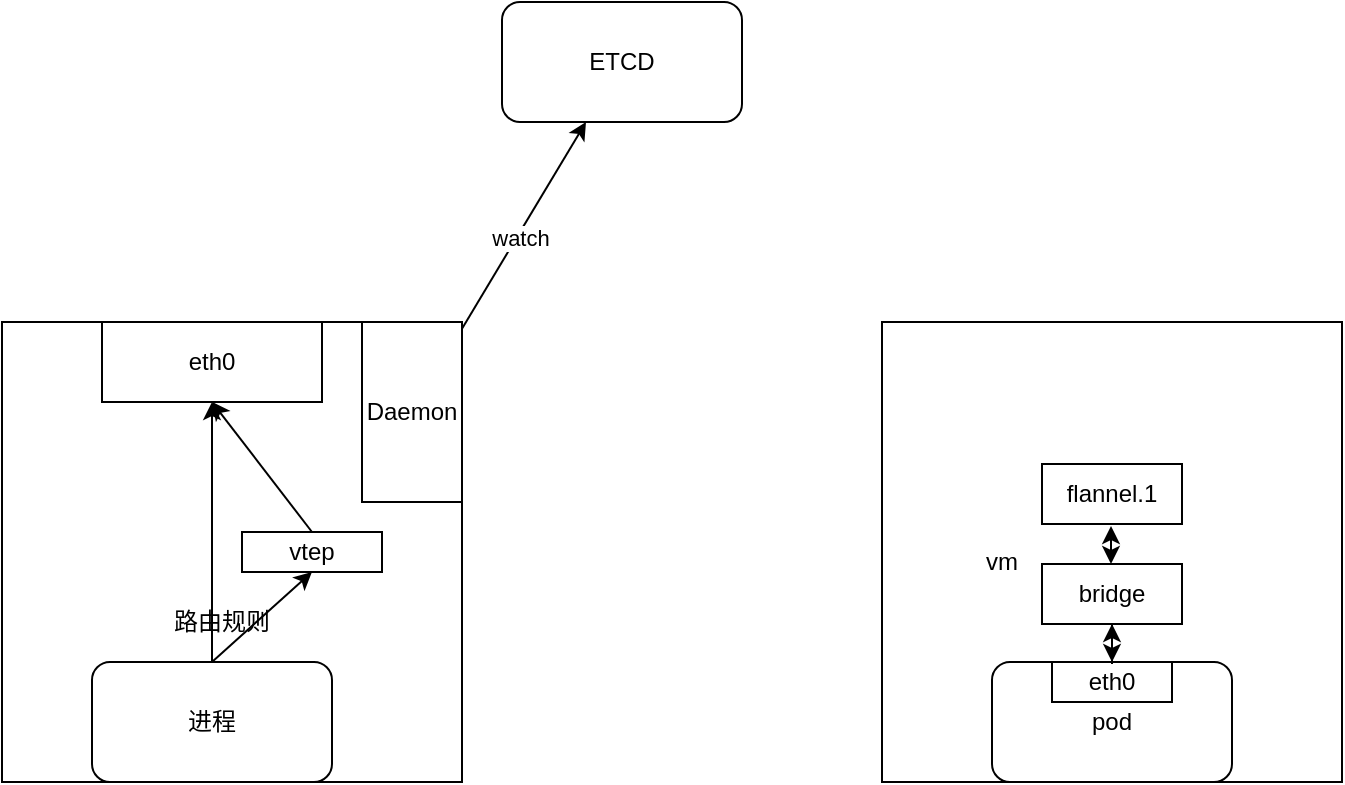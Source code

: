 <mxfile version="13.7.6" type="github">
  <diagram id="jrSLjl8sclt6qSeE3GfQ" name="Page-1">
    <mxGraphModel dx="946" dy="614" grid="1" gridSize="10" guides="1" tooltips="1" connect="1" arrows="1" fold="1" page="1" pageScale="1" pageWidth="827" pageHeight="1169" math="0" shadow="0">
      <root>
        <mxCell id="0" />
        <mxCell id="1" parent="0" />
        <mxCell id="HdEOmiaPKBgpapyJj0df-3" value="" style="whiteSpace=wrap;html=1;aspect=fixed;" vertex="1" parent="1">
          <mxGeometry x="60" y="200" width="230" height="230" as="geometry" />
        </mxCell>
        <mxCell id="HdEOmiaPKBgpapyJj0df-7" value="" style="whiteSpace=wrap;html=1;aspect=fixed;" vertex="1" parent="1">
          <mxGeometry x="500" y="200" width="230" height="230" as="geometry" />
        </mxCell>
        <mxCell id="HdEOmiaPKBgpapyJj0df-9" value="pod" style="rounded=1;whiteSpace=wrap;html=1;" vertex="1" parent="1">
          <mxGeometry x="555" y="370" width="120" height="60" as="geometry" />
        </mxCell>
        <mxCell id="HdEOmiaPKBgpapyJj0df-10" value="eth0" style="rounded=0;whiteSpace=wrap;html=1;" vertex="1" parent="1">
          <mxGeometry x="585" y="370" width="60" height="20" as="geometry" />
        </mxCell>
        <mxCell id="HdEOmiaPKBgpapyJj0df-11" value="eth0" style="rounded=0;whiteSpace=wrap;html=1;" vertex="1" parent="1">
          <mxGeometry x="110" y="200" width="110" height="40" as="geometry" />
        </mxCell>
        <mxCell id="HdEOmiaPKBgpapyJj0df-12" value="vm" style="text;html=1;strokeColor=none;fillColor=none;align=center;verticalAlign=middle;whiteSpace=wrap;rounded=0;" vertex="1" parent="1">
          <mxGeometry x="540" y="310" width="40" height="20" as="geometry" />
        </mxCell>
        <mxCell id="HdEOmiaPKBgpapyJj0df-14" value="" style="edgeStyle=orthogonalEdgeStyle;rounded=0;orthogonalLoop=1;jettySize=auto;html=1;startArrow=classic;startFill=1;" edge="1" parent="1" source="HdEOmiaPKBgpapyJj0df-13" target="HdEOmiaPKBgpapyJj0df-10">
          <mxGeometry relative="1" as="geometry" />
        </mxCell>
        <mxCell id="HdEOmiaPKBgpapyJj0df-13" value="bridge" style="rounded=0;whiteSpace=wrap;html=1;" vertex="1" parent="1">
          <mxGeometry x="580" y="321" width="70" height="30" as="geometry" />
        </mxCell>
        <mxCell id="HdEOmiaPKBgpapyJj0df-15" value="flannel.1" style="rounded=0;whiteSpace=wrap;html=1;" vertex="1" parent="1">
          <mxGeometry x="580" y="271" width="70" height="30" as="geometry" />
        </mxCell>
        <mxCell id="HdEOmiaPKBgpapyJj0df-22" style="edgeStyle=none;rounded=0;orthogonalLoop=1;jettySize=auto;html=1;exitX=0.5;exitY=0;exitDx=0;exitDy=0;entryX=0.5;entryY=1;entryDx=0;entryDy=0;startArrow=none;startFill=0;" edge="1" parent="1" source="HdEOmiaPKBgpapyJj0df-16" target="HdEOmiaPKBgpapyJj0df-21">
          <mxGeometry relative="1" as="geometry" />
        </mxCell>
        <mxCell id="HdEOmiaPKBgpapyJj0df-23" style="edgeStyle=none;rounded=0;orthogonalLoop=1;jettySize=auto;html=1;exitX=0.5;exitY=0;exitDx=0;exitDy=0;entryX=0.5;entryY=1;entryDx=0;entryDy=0;startArrow=none;startFill=0;" edge="1" parent="1" source="HdEOmiaPKBgpapyJj0df-16" target="HdEOmiaPKBgpapyJj0df-11">
          <mxGeometry relative="1" as="geometry" />
        </mxCell>
        <mxCell id="HdEOmiaPKBgpapyJj0df-16" value="进程" style="rounded=1;whiteSpace=wrap;html=1;" vertex="1" parent="1">
          <mxGeometry x="105" y="370" width="120" height="60" as="geometry" />
        </mxCell>
        <mxCell id="HdEOmiaPKBgpapyJj0df-17" value="ETCD" style="rounded=1;whiteSpace=wrap;html=1;" vertex="1" parent="1">
          <mxGeometry x="310" y="40" width="120" height="60" as="geometry" />
        </mxCell>
        <mxCell id="HdEOmiaPKBgpapyJj0df-19" style="rounded=0;orthogonalLoop=1;jettySize=auto;html=1;startArrow=none;startFill=0;" edge="1" parent="1" source="HdEOmiaPKBgpapyJj0df-18" target="HdEOmiaPKBgpapyJj0df-17">
          <mxGeometry relative="1" as="geometry" />
        </mxCell>
        <mxCell id="HdEOmiaPKBgpapyJj0df-20" value="watch" style="edgeLabel;html=1;align=center;verticalAlign=middle;resizable=0;points=[];" vertex="1" connectable="0" parent="HdEOmiaPKBgpapyJj0df-19">
          <mxGeometry x="-0.115" y="-1" relative="1" as="geometry">
            <mxPoint as="offset" />
          </mxGeometry>
        </mxCell>
        <mxCell id="HdEOmiaPKBgpapyJj0df-18" value="Daemon" style="rounded=0;whiteSpace=wrap;html=1;" vertex="1" parent="1">
          <mxGeometry x="240" y="200" width="50" height="90" as="geometry" />
        </mxCell>
        <mxCell id="HdEOmiaPKBgpapyJj0df-24" style="edgeStyle=none;rounded=0;orthogonalLoop=1;jettySize=auto;html=1;exitX=0.5;exitY=0;exitDx=0;exitDy=0;entryX=0.5;entryY=1;entryDx=0;entryDy=0;startArrow=none;startFill=0;" edge="1" parent="1" source="HdEOmiaPKBgpapyJj0df-21" target="HdEOmiaPKBgpapyJj0df-11">
          <mxGeometry relative="1" as="geometry" />
        </mxCell>
        <mxCell id="HdEOmiaPKBgpapyJj0df-21" value="vtep" style="rounded=0;whiteSpace=wrap;html=1;" vertex="1" parent="1">
          <mxGeometry x="180" y="305" width="70" height="20" as="geometry" />
        </mxCell>
        <mxCell id="HdEOmiaPKBgpapyJj0df-27" value="路由规则" style="text;html=1;strokeColor=none;fillColor=none;align=center;verticalAlign=middle;whiteSpace=wrap;rounded=0;" vertex="1" parent="1">
          <mxGeometry x="140" y="340" width="60" height="20" as="geometry" />
        </mxCell>
        <mxCell id="HdEOmiaPKBgpapyJj0df-28" value="" style="edgeStyle=orthogonalEdgeStyle;rounded=0;orthogonalLoop=1;jettySize=auto;html=1;startArrow=classic;startFill=1;" edge="1" parent="1">
          <mxGeometry relative="1" as="geometry">
            <mxPoint x="614.5" y="302" as="sourcePoint" />
            <mxPoint x="614.5" y="321" as="targetPoint" />
          </mxGeometry>
        </mxCell>
      </root>
    </mxGraphModel>
  </diagram>
</mxfile>
